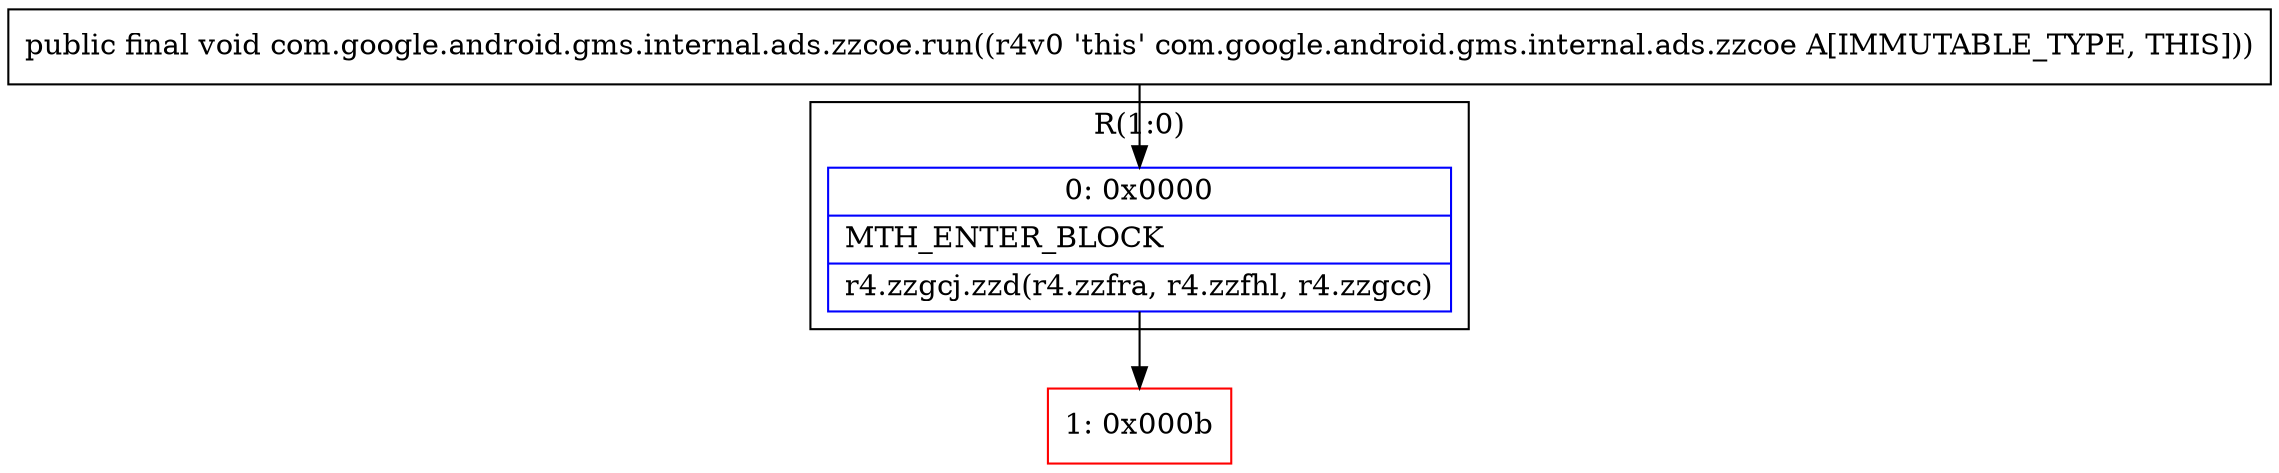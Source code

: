 digraph "CFG forcom.google.android.gms.internal.ads.zzcoe.run()V" {
subgraph cluster_Region_2112526517 {
label = "R(1:0)";
node [shape=record,color=blue];
Node_0 [shape=record,label="{0\:\ 0x0000|MTH_ENTER_BLOCK\l|r4.zzgcj.zzd(r4.zzfra, r4.zzfhl, r4.zzgcc)\l}"];
}
Node_1 [shape=record,color=red,label="{1\:\ 0x000b}"];
MethodNode[shape=record,label="{public final void com.google.android.gms.internal.ads.zzcoe.run((r4v0 'this' com.google.android.gms.internal.ads.zzcoe A[IMMUTABLE_TYPE, THIS])) }"];
MethodNode -> Node_0;
Node_0 -> Node_1;
}

